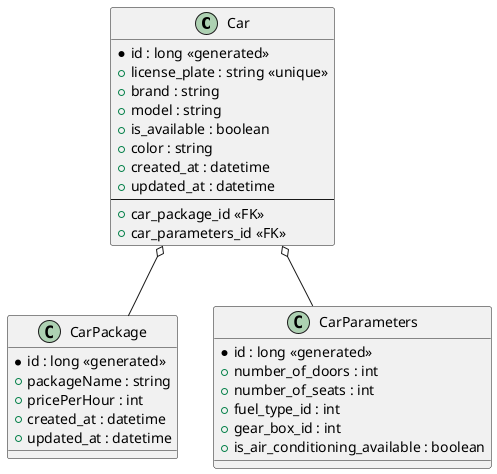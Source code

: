 @startuml

class "Car" as cars {
    * id : long <<generated>>
    + license_plate : string <<unique>>
    + brand : string
    + model : string
    + is_available : boolean
    + color : string
    + created_at : datetime
    + updated_at : datetime
    --
    + car_package_id <<FK>>
    + car_parameters_id <<FK>>
}

class "CarPackage" as car_packages {
    * id : long <<generated>>
    + packageName : string
    + pricePerHour : int
    + created_at : datetime
    + updated_at : datetime
}

class "CarParameters" as car_parameters {
    * id : long <<generated>>
    + number_of_doors : int
    + number_of_seats : int
    + fuel_type_id : int
    + gear_box_id : int
    + is_air_conditioning_available : boolean
}

cars o-- car_packages
cars o-- car_parameters

@enduml
